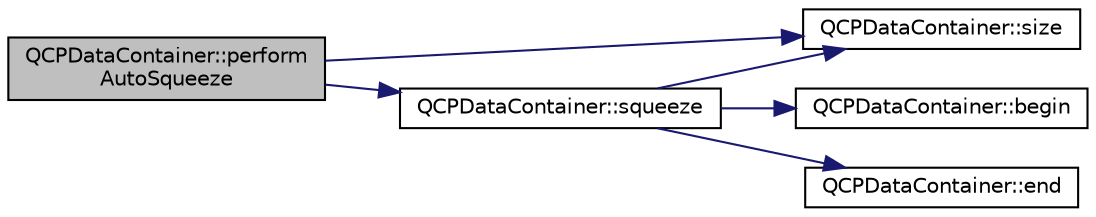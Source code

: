 digraph "QCPDataContainer::performAutoSqueeze"
{
  edge [fontname="Helvetica",fontsize="10",labelfontname="Helvetica",labelfontsize="10"];
  node [fontname="Helvetica",fontsize="10",shape=record];
  rankdir="LR";
  Node126 [label="QCPDataContainer::perform\lAutoSqueeze",height=0.2,width=0.4,color="black", fillcolor="grey75", style="filled", fontcolor="black"];
  Node126 -> Node127 [color="midnightblue",fontsize="10",style="solid",fontname="Helvetica"];
  Node127 [label="QCPDataContainer::size",height=0.2,width=0.4,color="black", fillcolor="white", style="filled",URL="$class_q_c_p_data_container.html#a8e9b262c739672e13472d0d45b720258"];
  Node126 -> Node128 [color="midnightblue",fontsize="10",style="solid",fontname="Helvetica"];
  Node128 [label="QCPDataContainer::squeeze",height=0.2,width=0.4,color="black", fillcolor="white", style="filled",URL="$class_q_c_p_data_container.html#a82fcc511def22287fc62579d0706387c"];
  Node128 -> Node129 [color="midnightblue",fontsize="10",style="solid",fontname="Helvetica"];
  Node129 [label="QCPDataContainer::begin",height=0.2,width=0.4,color="black", fillcolor="white", style="filled",URL="$class_q_c_p_data_container.html#a80032518413ab8f418f7c81182fd06cb"];
  Node128 -> Node130 [color="midnightblue",fontsize="10",style="solid",fontname="Helvetica"];
  Node130 [label="QCPDataContainer::end",height=0.2,width=0.4,color="black", fillcolor="white", style="filled",URL="$class_q_c_p_data_container.html#acf66dfad83fe041380f5e0491e7676f2"];
  Node128 -> Node127 [color="midnightblue",fontsize="10",style="solid",fontname="Helvetica"];
}
